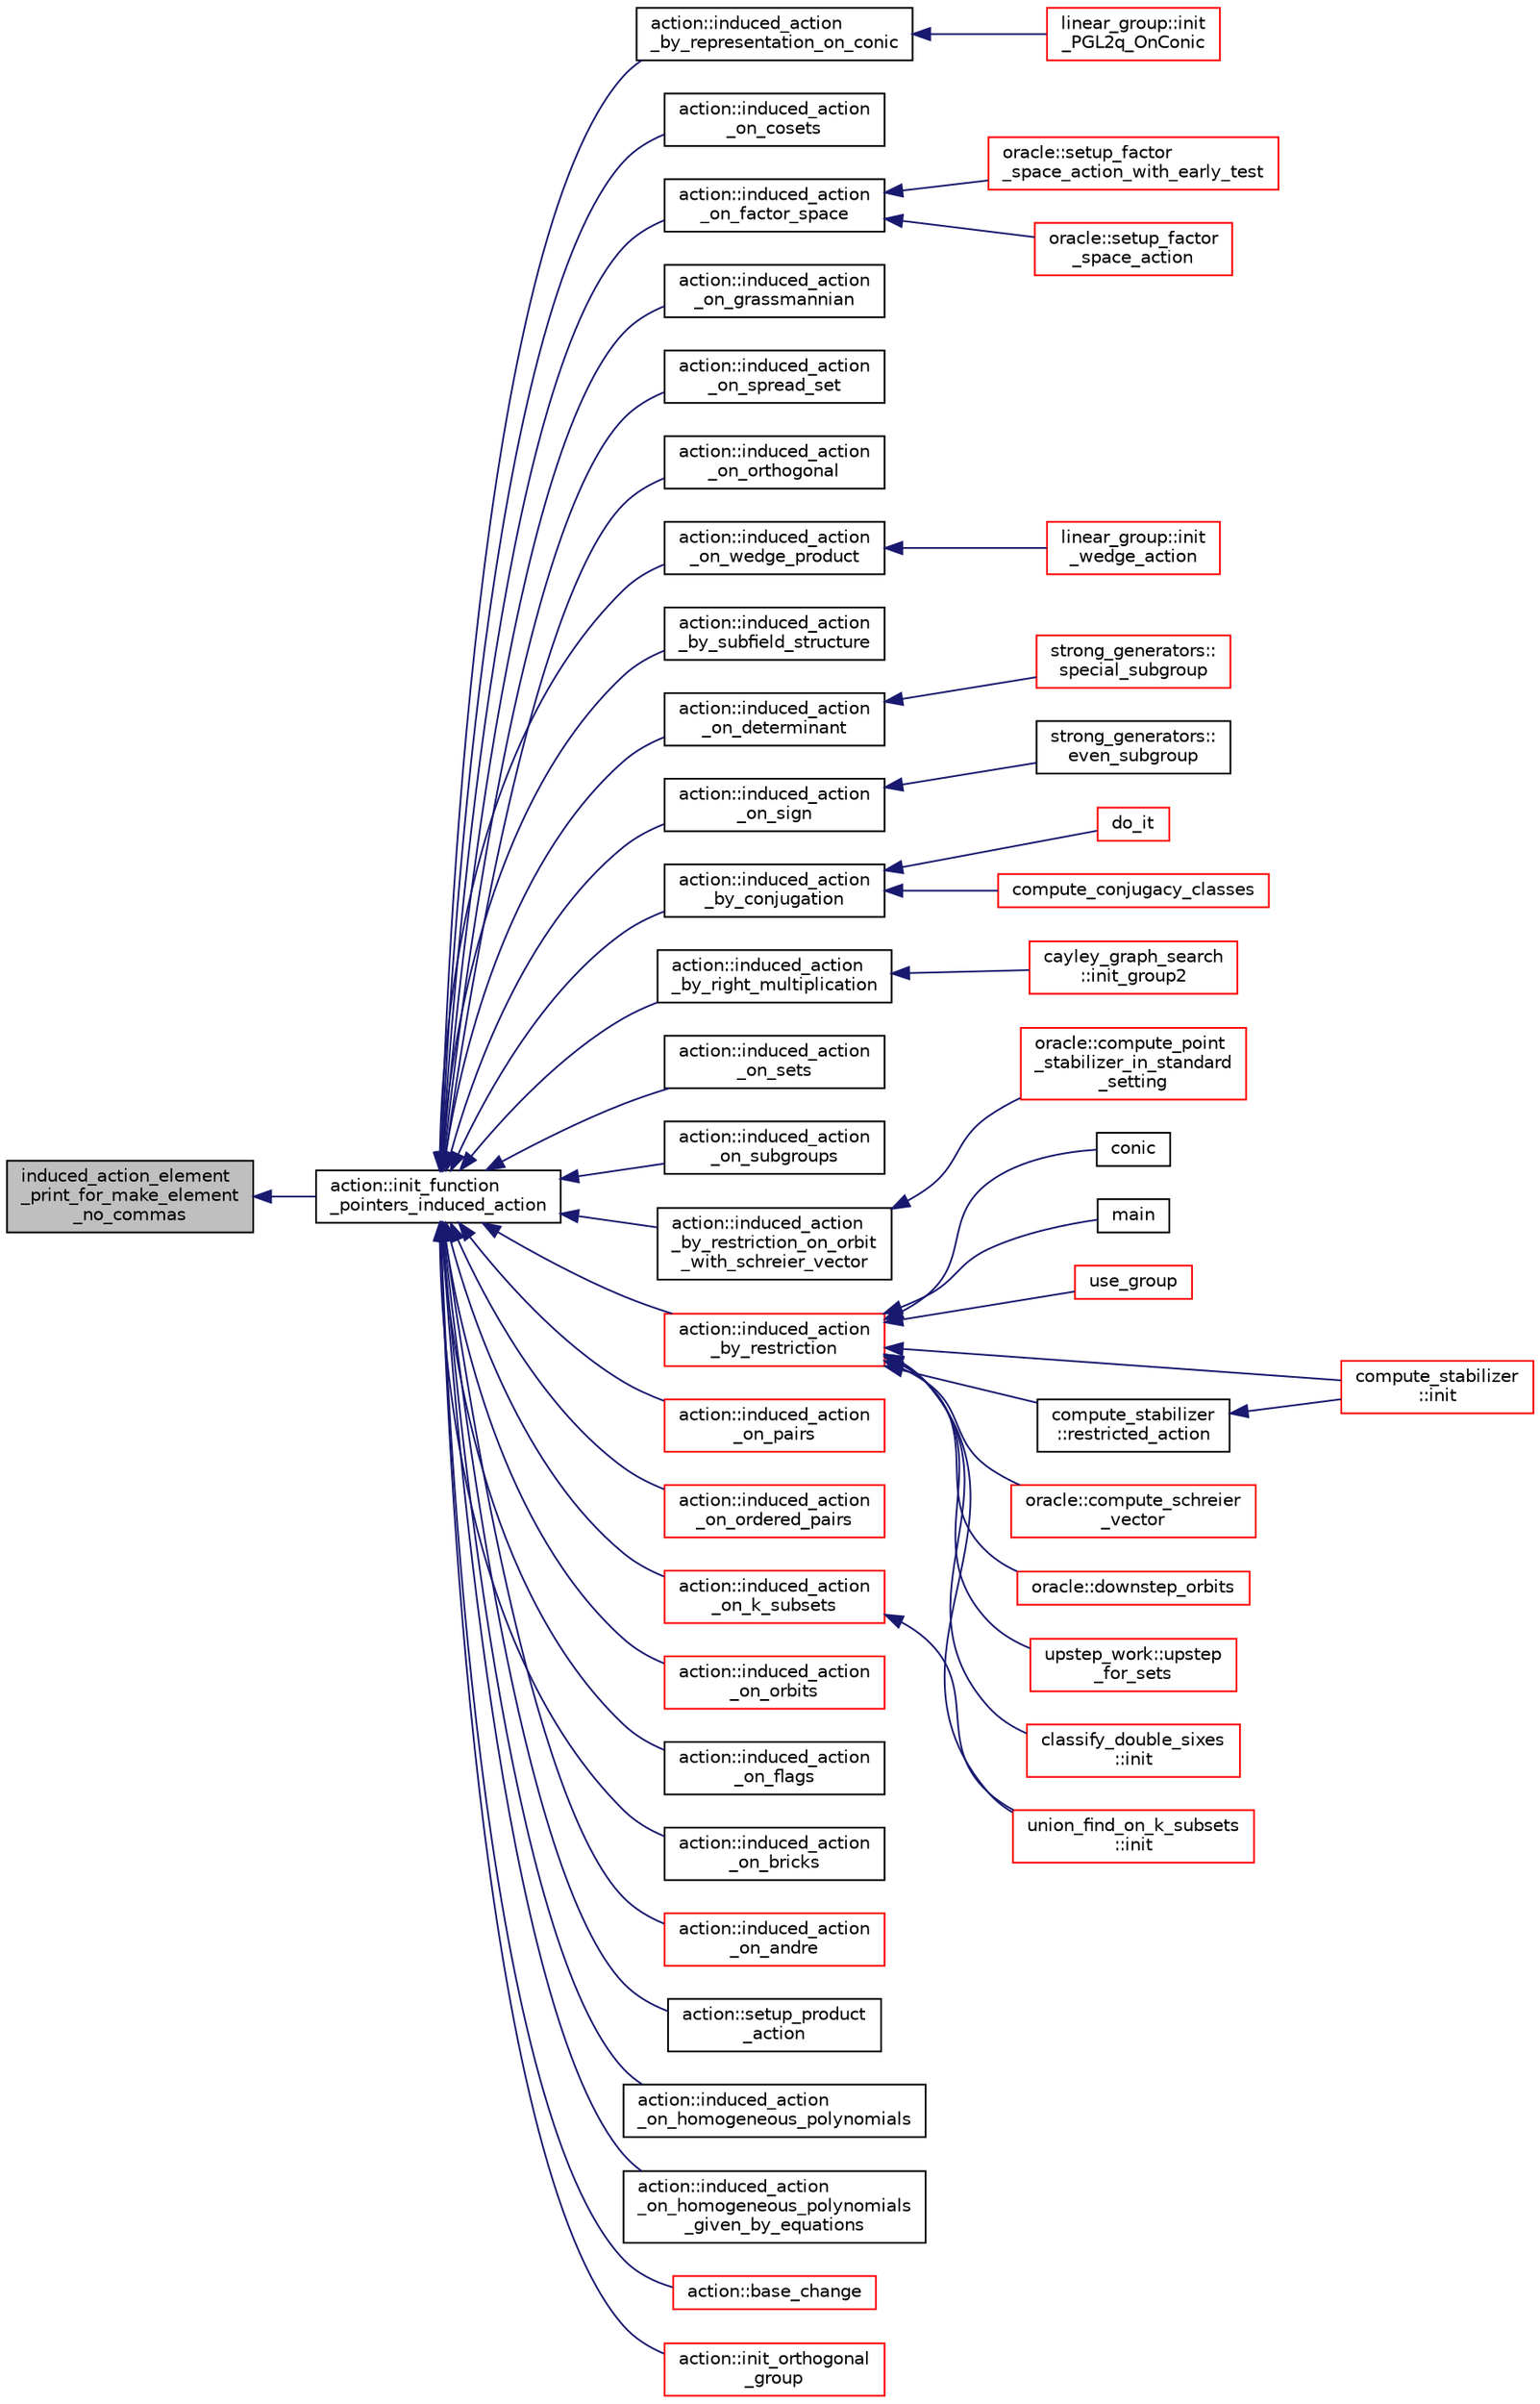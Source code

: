 digraph "induced_action_element_print_for_make_element_no_commas"
{
  edge [fontname="Helvetica",fontsize="10",labelfontname="Helvetica",labelfontsize="10"];
  node [fontname="Helvetica",fontsize="10",shape=record];
  rankdir="LR";
  Node4674 [label="induced_action_element\l_print_for_make_element\l_no_commas",height=0.2,width=0.4,color="black", fillcolor="grey75", style="filled", fontcolor="black"];
  Node4674 -> Node4675 [dir="back",color="midnightblue",fontsize="10",style="solid",fontname="Helvetica"];
  Node4675 [label="action::init_function\l_pointers_induced_action",height=0.2,width=0.4,color="black", fillcolor="white", style="filled",URL="$d2/d86/classaction.html#a3b9287d084b24f7a3b9532a7589c58de"];
  Node4675 -> Node4676 [dir="back",color="midnightblue",fontsize="10",style="solid",fontname="Helvetica"];
  Node4676 [label="action::induced_action\l_by_representation_on_conic",height=0.2,width=0.4,color="black", fillcolor="white", style="filled",URL="$d2/d86/classaction.html#a228538e3f07bc186db8eb5da8b90f617"];
  Node4676 -> Node4677 [dir="back",color="midnightblue",fontsize="10",style="solid",fontname="Helvetica"];
  Node4677 [label="linear_group::init\l_PGL2q_OnConic",height=0.2,width=0.4,color="red", fillcolor="white", style="filled",URL="$df/d5a/classlinear__group.html#a84c4d6e1849da4c6f8f096a1af2a8270"];
  Node4675 -> Node4684 [dir="back",color="midnightblue",fontsize="10",style="solid",fontname="Helvetica"];
  Node4684 [label="action::induced_action\l_on_cosets",height=0.2,width=0.4,color="black", fillcolor="white", style="filled",URL="$d2/d86/classaction.html#acbdff5ffed42af6a01f07dffb2787237"];
  Node4675 -> Node4685 [dir="back",color="midnightblue",fontsize="10",style="solid",fontname="Helvetica"];
  Node4685 [label="action::induced_action\l_on_factor_space",height=0.2,width=0.4,color="black", fillcolor="white", style="filled",URL="$d2/d86/classaction.html#af501ff2aa74fb6049bee5c01cd8b909b"];
  Node4685 -> Node4686 [dir="back",color="midnightblue",fontsize="10",style="solid",fontname="Helvetica"];
  Node4686 [label="oracle::setup_factor\l_space_action_with_early_test",height=0.2,width=0.4,color="red", fillcolor="white", style="filled",URL="$d7/da7/classoracle.html#a7c26a85886666829e9727df91d2f01ad"];
  Node4685 -> Node4766 [dir="back",color="midnightblue",fontsize="10",style="solid",fontname="Helvetica"];
  Node4766 [label="oracle::setup_factor\l_space_action",height=0.2,width=0.4,color="red", fillcolor="white", style="filled",URL="$d7/da7/classoracle.html#a181e076f112ba1f32f5fb4e8abebdb18"];
  Node4675 -> Node4767 [dir="back",color="midnightblue",fontsize="10",style="solid",fontname="Helvetica"];
  Node4767 [label="action::induced_action\l_on_grassmannian",height=0.2,width=0.4,color="black", fillcolor="white", style="filled",URL="$d2/d86/classaction.html#a295b730ecc0b0bf30f714094fef956ea"];
  Node4675 -> Node4768 [dir="back",color="midnightblue",fontsize="10",style="solid",fontname="Helvetica"];
  Node4768 [label="action::induced_action\l_on_spread_set",height=0.2,width=0.4,color="black", fillcolor="white", style="filled",URL="$d2/d86/classaction.html#a7c5839c650592f083dc850d81ed05a5b"];
  Node4675 -> Node4769 [dir="back",color="midnightblue",fontsize="10",style="solid",fontname="Helvetica"];
  Node4769 [label="action::induced_action\l_on_orthogonal",height=0.2,width=0.4,color="black", fillcolor="white", style="filled",URL="$d2/d86/classaction.html#a4f191cee643a81d7f18a4d729084e945"];
  Node4675 -> Node4770 [dir="back",color="midnightblue",fontsize="10",style="solid",fontname="Helvetica"];
  Node4770 [label="action::induced_action\l_on_wedge_product",height=0.2,width=0.4,color="black", fillcolor="white", style="filled",URL="$d2/d86/classaction.html#af13a5da25b8e8597ab695edff222fb6a"];
  Node4770 -> Node4771 [dir="back",color="midnightblue",fontsize="10",style="solid",fontname="Helvetica"];
  Node4771 [label="linear_group::init\l_wedge_action",height=0.2,width=0.4,color="red", fillcolor="white", style="filled",URL="$df/d5a/classlinear__group.html#a16a8a2a5fdc535f2263210ca7943119e"];
  Node4675 -> Node4772 [dir="back",color="midnightblue",fontsize="10",style="solid",fontname="Helvetica"];
  Node4772 [label="action::induced_action\l_by_subfield_structure",height=0.2,width=0.4,color="black", fillcolor="white", style="filled",URL="$d2/d86/classaction.html#add42951bdab176ceed6cc4af05dfa948"];
  Node4675 -> Node4773 [dir="back",color="midnightblue",fontsize="10",style="solid",fontname="Helvetica"];
  Node4773 [label="action::induced_action\l_on_determinant",height=0.2,width=0.4,color="black", fillcolor="white", style="filled",URL="$d2/d86/classaction.html#aa6b9d3c2ded2cae185ee31f2200ad0b5"];
  Node4773 -> Node4774 [dir="back",color="midnightblue",fontsize="10",style="solid",fontname="Helvetica"];
  Node4774 [label="strong_generators::\lspecial_subgroup",height=0.2,width=0.4,color="red", fillcolor="white", style="filled",URL="$dc/d09/classstrong__generators.html#a78e9e4d012bb440194e2874c40ca9e29"];
  Node4675 -> Node4776 [dir="back",color="midnightblue",fontsize="10",style="solid",fontname="Helvetica"];
  Node4776 [label="action::induced_action\l_on_sign",height=0.2,width=0.4,color="black", fillcolor="white", style="filled",URL="$d2/d86/classaction.html#ab17b07971b94eae7c5efa21b33f643f1"];
  Node4776 -> Node4777 [dir="back",color="midnightblue",fontsize="10",style="solid",fontname="Helvetica"];
  Node4777 [label="strong_generators::\leven_subgroup",height=0.2,width=0.4,color="black", fillcolor="white", style="filled",URL="$dc/d09/classstrong__generators.html#a8c1a171968f012ec245b0487a6af66e0"];
  Node4675 -> Node4778 [dir="back",color="midnightblue",fontsize="10",style="solid",fontname="Helvetica"];
  Node4778 [label="action::induced_action\l_by_conjugation",height=0.2,width=0.4,color="black", fillcolor="white", style="filled",URL="$d2/d86/classaction.html#a45fb7703c6acac791acdcde339d21cc2"];
  Node4778 -> Node4779 [dir="back",color="midnightblue",fontsize="10",style="solid",fontname="Helvetica"];
  Node4779 [label="do_it",height=0.2,width=0.4,color="red", fillcolor="white", style="filled",URL="$da/da3/burnside_8_c.html#a6a1ed4d46bdb13e56112f47f0565c25b"];
  Node4778 -> Node4781 [dir="back",color="midnightblue",fontsize="10",style="solid",fontname="Helvetica"];
  Node4781 [label="compute_conjugacy_classes",height=0.2,width=0.4,color="red", fillcolor="white", style="filled",URL="$dc/dd4/group__actions_8h.html#a3a3f311d8e19e481707b3e54dbb35066"];
  Node4675 -> Node4786 [dir="back",color="midnightblue",fontsize="10",style="solid",fontname="Helvetica"];
  Node4786 [label="action::induced_action\l_by_right_multiplication",height=0.2,width=0.4,color="black", fillcolor="white", style="filled",URL="$d2/d86/classaction.html#aafa2818d9d98046507e2754938be0c04"];
  Node4786 -> Node4787 [dir="back",color="midnightblue",fontsize="10",style="solid",fontname="Helvetica"];
  Node4787 [label="cayley_graph_search\l::init_group2",height=0.2,width=0.4,color="red", fillcolor="white", style="filled",URL="$de/dae/classcayley__graph__search.html#ac765646a4795740d7ac0a9407bf35f32"];
  Node4675 -> Node4789 [dir="back",color="midnightblue",fontsize="10",style="solid",fontname="Helvetica"];
  Node4789 [label="action::induced_action\l_on_sets",height=0.2,width=0.4,color="black", fillcolor="white", style="filled",URL="$d2/d86/classaction.html#a09639acee6b88644c103b17050cc32f1"];
  Node4675 -> Node4790 [dir="back",color="midnightblue",fontsize="10",style="solid",fontname="Helvetica"];
  Node4790 [label="action::induced_action\l_on_subgroups",height=0.2,width=0.4,color="black", fillcolor="white", style="filled",URL="$d2/d86/classaction.html#ad0de7ea45a2a73c1b8e0f52ee3ce4610"];
  Node4675 -> Node4791 [dir="back",color="midnightblue",fontsize="10",style="solid",fontname="Helvetica"];
  Node4791 [label="action::induced_action\l_by_restriction_on_orbit\l_with_schreier_vector",height=0.2,width=0.4,color="black", fillcolor="white", style="filled",URL="$d2/d86/classaction.html#ad3ddab72625d9bebe7ac8eaef488cf4c"];
  Node4791 -> Node4792 [dir="back",color="midnightblue",fontsize="10",style="solid",fontname="Helvetica"];
  Node4792 [label="oracle::compute_point\l_stabilizer_in_standard\l_setting",height=0.2,width=0.4,color="red", fillcolor="white", style="filled",URL="$d7/da7/classoracle.html#afa7b2b71cd2ccbb807a740d6e1085982"];
  Node4675 -> Node4793 [dir="back",color="midnightblue",fontsize="10",style="solid",fontname="Helvetica"];
  Node4793 [label="action::induced_action\l_by_restriction",height=0.2,width=0.4,color="red", fillcolor="white", style="filled",URL="$d2/d86/classaction.html#a37c21f74a97c921d882a308370c06357"];
  Node4793 -> Node4697 [dir="back",color="midnightblue",fontsize="10",style="solid",fontname="Helvetica"];
  Node4697 [label="conic",height=0.2,width=0.4,color="black", fillcolor="white", style="filled",URL="$d4/de8/conic_8_c.html#a96def9474b981a9d5831a9b48d85d652"];
  Node4793 -> Node4794 [dir="back",color="midnightblue",fontsize="10",style="solid",fontname="Helvetica"];
  Node4794 [label="main",height=0.2,width=0.4,color="black", fillcolor="white", style="filled",URL="$d5/d0d/apps_2projective__space_2polar_8_c.html#a217dbf8b442f20279ea00b898af96f52"];
  Node4793 -> Node4724 [dir="back",color="midnightblue",fontsize="10",style="solid",fontname="Helvetica"];
  Node4724 [label="use_group",height=0.2,width=0.4,color="red", fillcolor="white", style="filled",URL="$d9/d9f/all__cliques_8_c.html#aba62531e97173264c39afe2c7857af31"];
  Node4793 -> Node4795 [dir="back",color="midnightblue",fontsize="10",style="solid",fontname="Helvetica"];
  Node4795 [label="union_find_on_k_subsets\l::init",height=0.2,width=0.4,color="red", fillcolor="white", style="filled",URL="$d3/d1b/classunion__find__on__k__subsets.html#aad0de310a8e8df1ff78ee2eaf3ec1e54"];
  Node4793 -> Node4797 [dir="back",color="midnightblue",fontsize="10",style="solid",fontname="Helvetica"];
  Node4797 [label="compute_stabilizer\l::init",height=0.2,width=0.4,color="red", fillcolor="white", style="filled",URL="$d8/d30/classcompute__stabilizer.html#a36a1729430f317a65559220a8206a7d7"];
  Node4793 -> Node4802 [dir="back",color="midnightblue",fontsize="10",style="solid",fontname="Helvetica"];
  Node4802 [label="compute_stabilizer\l::restricted_action",height=0.2,width=0.4,color="black", fillcolor="white", style="filled",URL="$d8/d30/classcompute__stabilizer.html#a895df470da0ac14f812c3c4b6f2280b9"];
  Node4802 -> Node4797 [dir="back",color="midnightblue",fontsize="10",style="solid",fontname="Helvetica"];
  Node4793 -> Node4803 [dir="back",color="midnightblue",fontsize="10",style="solid",fontname="Helvetica"];
  Node4803 [label="oracle::compute_schreier\l_vector",height=0.2,width=0.4,color="red", fillcolor="white", style="filled",URL="$d7/da7/classoracle.html#a1ba7d398b51ed70f89b5ea54adb7b089"];
  Node4793 -> Node4813 [dir="back",color="midnightblue",fontsize="10",style="solid",fontname="Helvetica"];
  Node4813 [label="oracle::downstep_orbits",height=0.2,width=0.4,color="red", fillcolor="white", style="filled",URL="$d7/da7/classoracle.html#a65ea623f3a7b2e3dba4e29638207bc53"];
  Node4793 -> Node4815 [dir="back",color="midnightblue",fontsize="10",style="solid",fontname="Helvetica"];
  Node4815 [label="upstep_work::upstep\l_for_sets",height=0.2,width=0.4,color="red", fillcolor="white", style="filled",URL="$d2/dd6/classupstep__work.html#acbfe3d5e23c38c3dc8f5908e0bc5bf1b"];
  Node4793 -> Node4816 [dir="back",color="midnightblue",fontsize="10",style="solid",fontname="Helvetica"];
  Node4816 [label="classify_double_sixes\l::init",height=0.2,width=0.4,color="red", fillcolor="white", style="filled",URL="$dd/d23/classclassify__double__sixes.html#a8c5c41d5124b35379d626480ff225f7b"];
  Node4675 -> Node4833 [dir="back",color="midnightblue",fontsize="10",style="solid",fontname="Helvetica"];
  Node4833 [label="action::induced_action\l_on_pairs",height=0.2,width=0.4,color="red", fillcolor="white", style="filled",URL="$d2/d86/classaction.html#a4b01c7b3cc749218e9dbd84b9fed90b3"];
  Node4675 -> Node4835 [dir="back",color="midnightblue",fontsize="10",style="solid",fontname="Helvetica"];
  Node4835 [label="action::induced_action\l_on_ordered_pairs",height=0.2,width=0.4,color="red", fillcolor="white", style="filled",URL="$d2/d86/classaction.html#ad290e0cc115881e0b9ddab7f7071975e"];
  Node4675 -> Node4836 [dir="back",color="midnightblue",fontsize="10",style="solid",fontname="Helvetica"];
  Node4836 [label="action::induced_action\l_on_k_subsets",height=0.2,width=0.4,color="red", fillcolor="white", style="filled",URL="$d2/d86/classaction.html#a2eb6058853cffc4c099099e07ecbe612"];
  Node4836 -> Node4795 [dir="back",color="midnightblue",fontsize="10",style="solid",fontname="Helvetica"];
  Node4675 -> Node4838 [dir="back",color="midnightblue",fontsize="10",style="solid",fontname="Helvetica"];
  Node4838 [label="action::induced_action\l_on_orbits",height=0.2,width=0.4,color="red", fillcolor="white", style="filled",URL="$d2/d86/classaction.html#a875913e4919877fe3dcae039ce44d7d8"];
  Node4675 -> Node4842 [dir="back",color="midnightblue",fontsize="10",style="solid",fontname="Helvetica"];
  Node4842 [label="action::induced_action\l_on_flags",height=0.2,width=0.4,color="black", fillcolor="white", style="filled",URL="$d2/d86/classaction.html#afb1ac2fda2a79462e38c133330982341"];
  Node4675 -> Node4843 [dir="back",color="midnightblue",fontsize="10",style="solid",fontname="Helvetica"];
  Node4843 [label="action::induced_action\l_on_bricks",height=0.2,width=0.4,color="black", fillcolor="white", style="filled",URL="$d2/d86/classaction.html#a71c71472fda2eefb125cd852d5feb306"];
  Node4675 -> Node4844 [dir="back",color="midnightblue",fontsize="10",style="solid",fontname="Helvetica"];
  Node4844 [label="action::induced_action\l_on_andre",height=0.2,width=0.4,color="red", fillcolor="white", style="filled",URL="$d2/d86/classaction.html#a917efe5d7ae49b86dbf397540939fea4"];
  Node4675 -> Node4846 [dir="back",color="midnightblue",fontsize="10",style="solid",fontname="Helvetica"];
  Node4846 [label="action::setup_product\l_action",height=0.2,width=0.4,color="black", fillcolor="white", style="filled",URL="$d2/d86/classaction.html#a35c717fb546189c007a89bb7b133e2f6"];
  Node4675 -> Node4847 [dir="back",color="midnightblue",fontsize="10",style="solid",fontname="Helvetica"];
  Node4847 [label="action::induced_action\l_on_homogeneous_polynomials",height=0.2,width=0.4,color="black", fillcolor="white", style="filled",URL="$d2/d86/classaction.html#acafe8fb1e63926ce35338a292b621f8a"];
  Node4675 -> Node4848 [dir="back",color="midnightblue",fontsize="10",style="solid",fontname="Helvetica"];
  Node4848 [label="action::induced_action\l_on_homogeneous_polynomials\l_given_by_equations",height=0.2,width=0.4,color="black", fillcolor="white", style="filled",URL="$d2/d86/classaction.html#a8f8df8dabfaa711297c20d44a2c1946a"];
  Node4675 -> Node4849 [dir="back",color="midnightblue",fontsize="10",style="solid",fontname="Helvetica"];
  Node4849 [label="action::base_change",height=0.2,width=0.4,color="red", fillcolor="white", style="filled",URL="$d2/d86/classaction.html#a1cab1a81da804692affaf9b7060c90f6"];
  Node4675 -> Node4877 [dir="back",color="midnightblue",fontsize="10",style="solid",fontname="Helvetica"];
  Node4877 [label="action::init_orthogonal\l_group",height=0.2,width=0.4,color="red", fillcolor="white", style="filled",URL="$d2/d86/classaction.html#a2cfe124956ed67d8b7a927bb44847cc2"];
}

